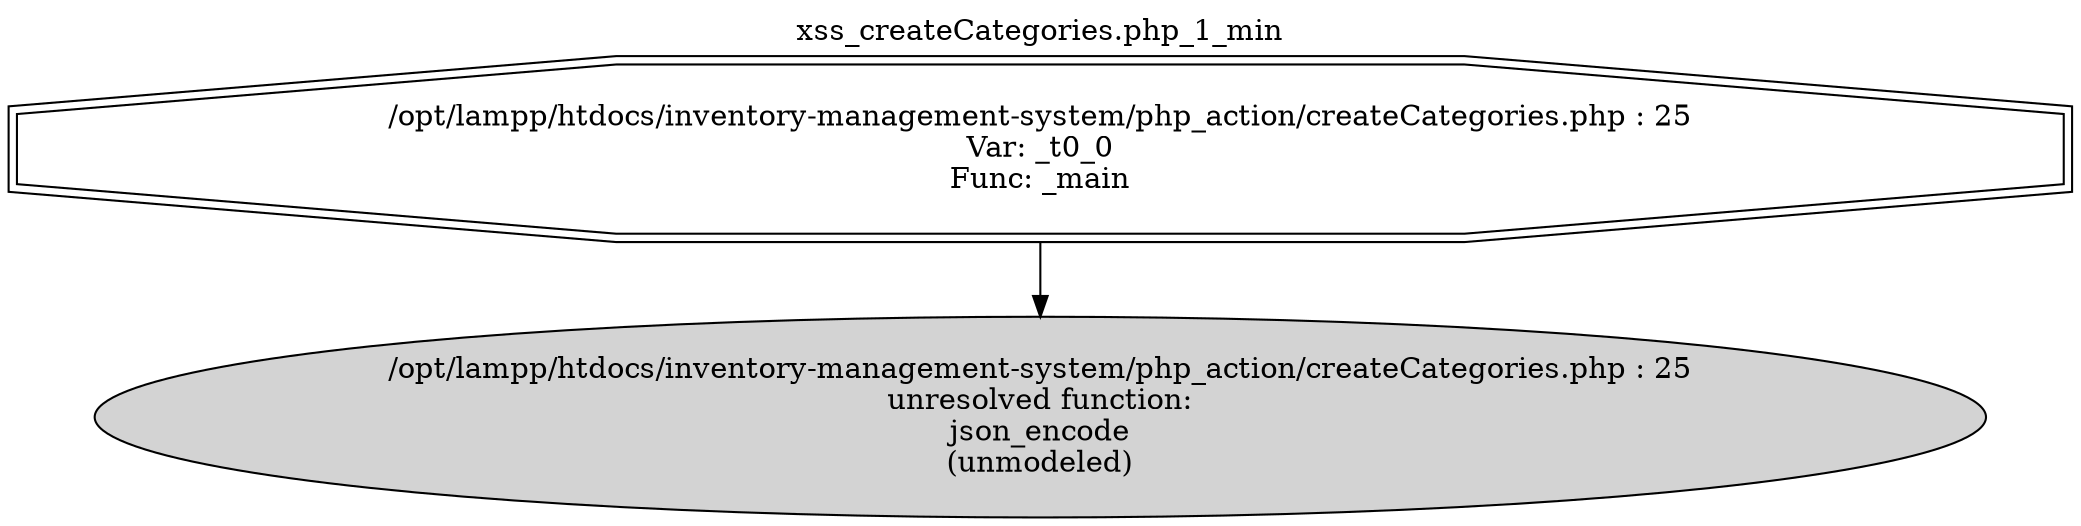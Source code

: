 digraph cfg {
  label="xss_createCategories.php_1_min";
  labelloc=t;
  n1 [shape=doubleoctagon, label="/opt/lampp/htdocs/inventory-management-system/php_action/createCategories.php : 25\nVar: _t0_0\nFunc: _main\n"];
  n2 [shape=ellipse, label="/opt/lampp/htdocs/inventory-management-system/php_action/createCategories.php : 25\nunresolved function:\njson_encode\n(unmodeled)\n",style=filled];
  n1 -> n2;
}

